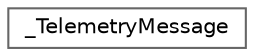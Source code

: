 digraph "Graphical Class Hierarchy"
{
 // LATEX_PDF_SIZE
  bgcolor="transparent";
  edge [fontname=Helvetica,fontsize=10,labelfontname=Helvetica,labelfontsize=10];
  node [fontname=Helvetica,fontsize=10,shape=box,height=0.2,width=0.4];
  rankdir="LR";
  Node0 [label="_TelemetryMessage",height=0.2,width=0.4,color="grey40", fillcolor="white", style="filled",URL="$struct__TelemetryMessage.html",tooltip=" "];
}
